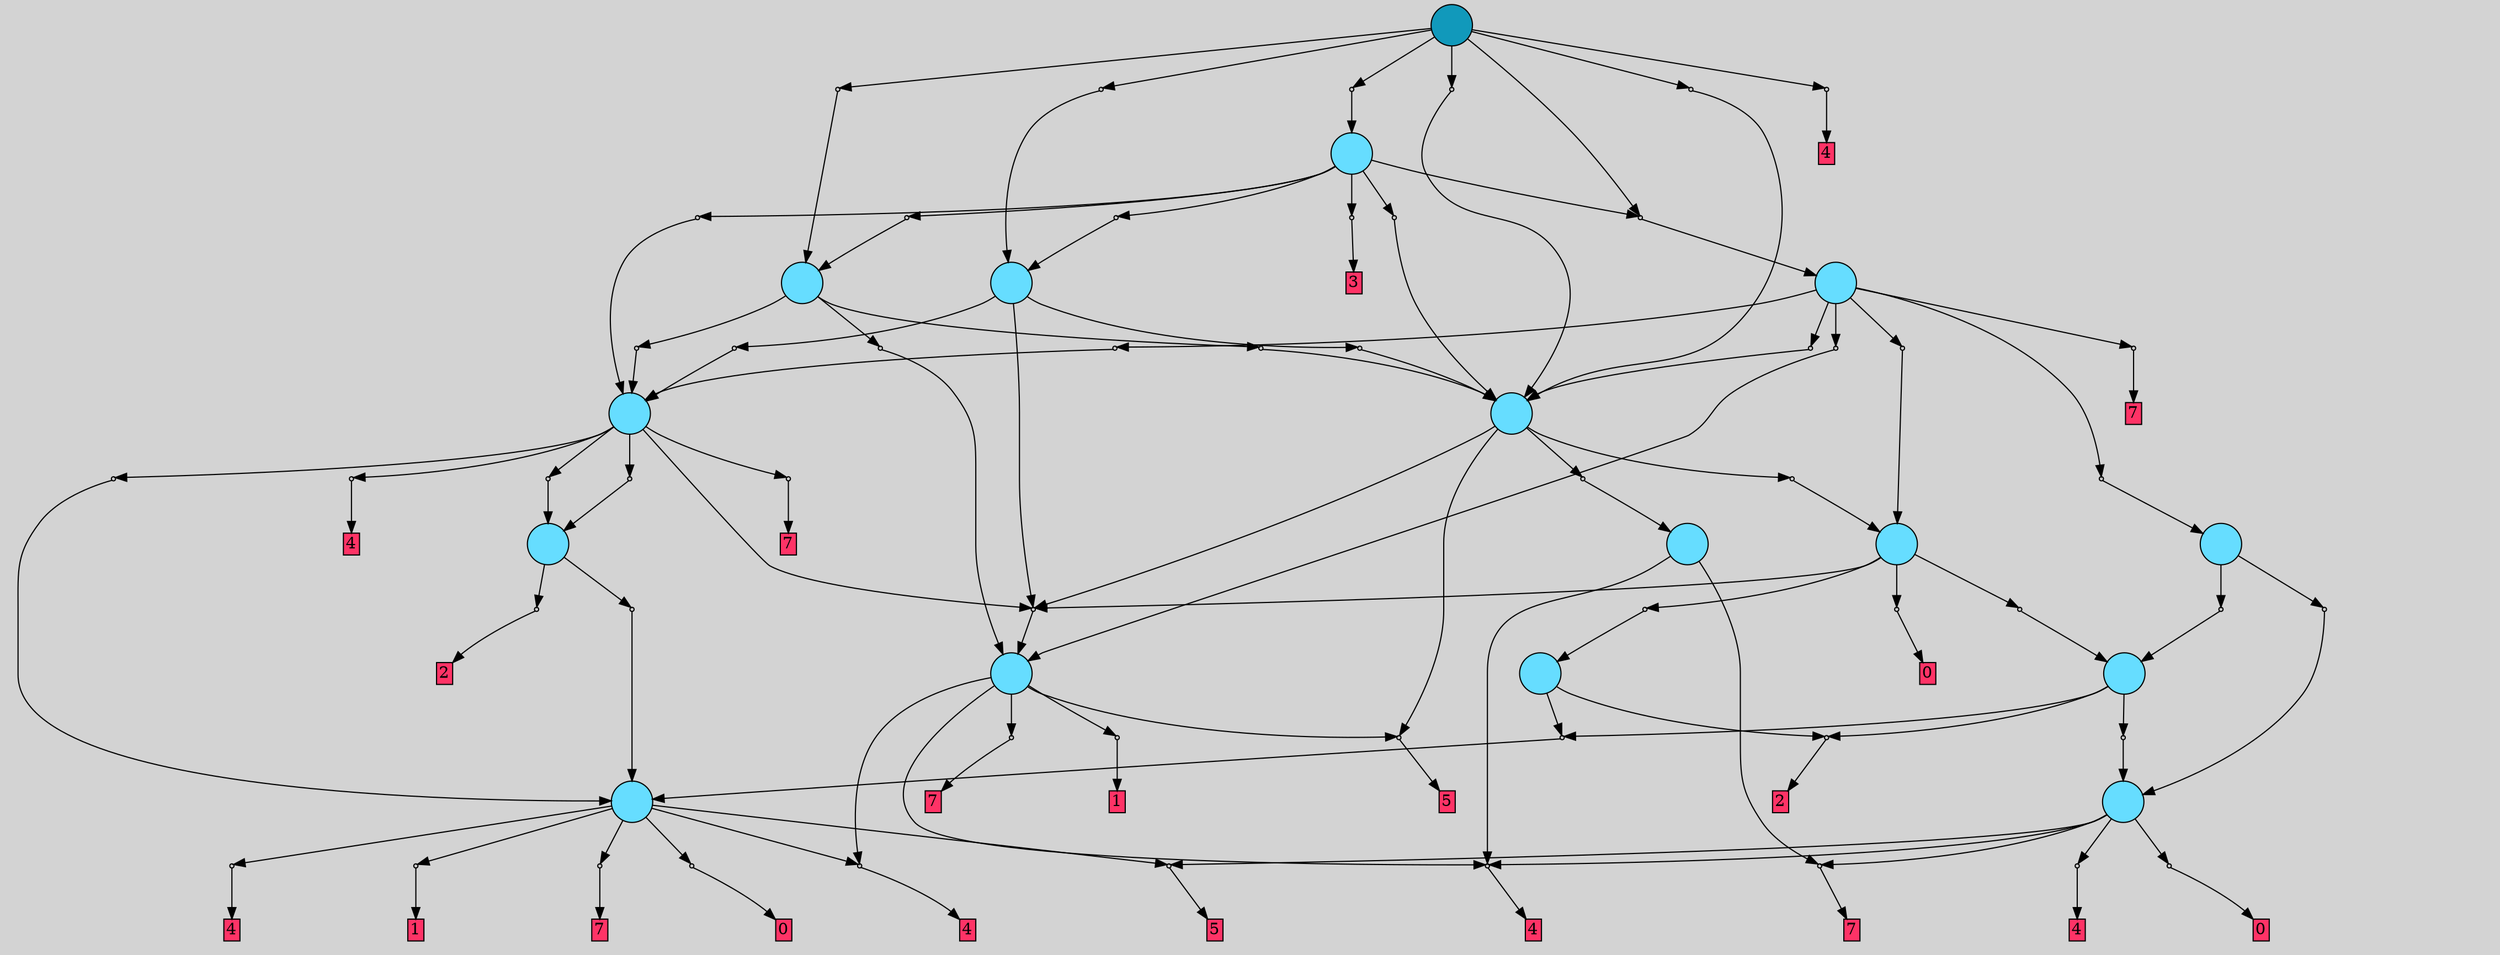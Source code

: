 // File exported with GEGELATI v1.3.1
// On the 2024-04-12 15:59:50
// With the File::TPGGraphDotExporter
digraph{
	graph[pad = "0.212, 0.055" bgcolor = lightgray]
	node[shape=circle style = filled label = ""]
		T0 [fillcolor="#66ddff"]
		T1 [fillcolor="#66ddff"]
		T2 [fillcolor="#66ddff"]
		T3 [fillcolor="#66ddff"]
		T4 [fillcolor="#66ddff"]
		T5 [fillcolor="#66ddff"]
		T6 [fillcolor="#66ddff"]
		T7 [fillcolor="#66ddff"]
		T8 [fillcolor="#66ddff"]
		T9 [fillcolor="#66ddff"]
		T10 [fillcolor="#66ddff"]
		T11 [fillcolor="#66ddff"]
		T12 [fillcolor="#66ddff"]
		T13 [fillcolor="#66ddff"]
		T14 [fillcolor="#66ddff"]
		T15 [fillcolor="#1199bb"]
		P0 [fillcolor="#cccccc" shape=point] //
		I0 [shape=box style=invis label="1|0&1|7#4|3&#92;n"]
		P0 -> I0[style=invis]
		A0 [fillcolor="#ff3366" shape=box margin=0.03 width=0 height=0 label="7"]
		T0 -> P0 -> A0
		P1 [fillcolor="#cccccc" shape=point] //
		I1 [shape=box style=invis label="1|0&4|0#2|6&#92;n"]
		P1 -> I1[style=invis]
		A1 [fillcolor="#ff3366" shape=box margin=0.03 width=0 height=0 label="4"]
		T0 -> P1 -> A1
		P2 [fillcolor="#cccccc" shape=point] //
		I2 [shape=box style=invis label="8|0&3|2#2|7&#92;n"]
		P2 -> I2[style=invis]
		A2 [fillcolor="#ff3366" shape=box margin=0.03 width=0 height=0 label="5"]
		T1 -> P2 -> A2
		P3 [fillcolor="#cccccc" shape=point] //
		I3 [shape=box style=invis label="2|0&3|3#2|7&#92;n"]
		P3 -> I3[style=invis]
		A3 [fillcolor="#ff3366" shape=box margin=0.03 width=0 height=0 label="4"]
		T1 -> P3 -> A3
		P4 [fillcolor="#cccccc" shape=point] //
		I4 [shape=box style=invis label="1|0&1|2#4|3&#92;n"]
		P4 -> I4[style=invis]
		A4 [fillcolor="#ff3366" shape=box margin=0.03 width=0 height=0 label="7"]
		T1 -> P4 -> A4
		T1 -> P1
		P5 [fillcolor="#cccccc" shape=point] //
		I5 [shape=box style=invis label="2|0&1|4#2|5&#92;n"]
		P5 -> I5[style=invis]
		A5 [fillcolor="#ff3366" shape=box margin=0.03 width=0 height=0 label="1"]
		T1 -> P5 -> A5
		T2 -> P1
		P6 [fillcolor="#cccccc" shape=point] //
		I6 [shape=box style=invis label="2|0&3|3#2|7&#92;n"]
		P6 -> I6[style=invis]
		A6 [fillcolor="#ff3366" shape=box margin=0.03 width=0 height=0 label="4"]
		T2 -> P6 -> A6
		T2 -> P0
		P7 [fillcolor="#cccccc" shape=point] //
		I7 [shape=box style=invis label="8|0&3|2#2|7&#92;n"]
		P7 -> I7[style=invis]
		A7 [fillcolor="#ff3366" shape=box margin=0.03 width=0 height=0 label="5"]
		T2 -> P7 -> A7
		P8 [fillcolor="#cccccc" shape=point] //
		I8 [shape=box style=invis label="1|0&1|7#4|6&#92;n"]
		P8 -> I8[style=invis]
		A8 [fillcolor="#ff3366" shape=box margin=0.03 width=0 height=0 label="0"]
		T2 -> P8 -> A8
		P9 [fillcolor="#cccccc" shape=point] //
		I9 [shape=box style=invis label="1|0&1|1#4|3&#92;n"]
		P9 -> I9[style=invis]
		A9 [fillcolor="#ff3366" shape=box margin=0.03 width=0 height=0 label="7"]
		T3 -> P9 -> A9
		P10 [fillcolor="#cccccc" shape=point] //
		I10 [shape=box style=invis label="1|0&1|7#4|6&#92;n"]
		P10 -> I10[style=invis]
		A10 [fillcolor="#ff3366" shape=box margin=0.03 width=0 height=0 label="0"]
		T3 -> P10 -> A10
		P11 [fillcolor="#cccccc" shape=point] //
		I11 [shape=box style=invis label="1|0&4|0#2|6&#92;n"]
		P11 -> I11[style=invis]
		A11 [fillcolor="#ff3366" shape=box margin=0.03 width=0 height=0 label="4"]
		T3 -> P11 -> A11
		T3 -> P3
		T3 -> P7
		P12 [fillcolor="#cccccc" shape=point] //
		I12 [shape=box style=invis label="1|0&3|7#4|6&#92;n"]
		P12 -> I12[style=invis]
		A12 [fillcolor="#ff3366" shape=box margin=0.03 width=0 height=0 label="1"]
		T3 -> P12 -> A12
		P13 [fillcolor="#cccccc" shape=point] //
		I13 [shape=box style=invis label="8|0&1|2#2|7&#92;n"]
		P13 -> I13[style=invis]
		A13 [fillcolor="#ff3366" shape=box margin=0.03 width=0 height=0 label="2"]
		T4 -> P13 -> A13
		P14 [fillcolor="#cccccc" shape=point] //
		I14 [shape=box style=invis label="8|0&2|2#2|5&#92;n"]
		P14 -> I14[style=invis]
		T4 -> P14 -> T3
		P15 [fillcolor="#cccccc" shape=point] //
		I15 [shape=box style=invis label="8|0&2|4#4|0&#92;n"]
		P15 -> I15[style=invis]
		T5 -> P15 -> T2
		P16 [fillcolor="#cccccc" shape=point] //
		I16 [shape=box style=invis label="8|0&2|2#2|5&#92;n"]
		P16 -> I16[style=invis]
		T5 -> P16 -> T3
		P17 [fillcolor="#cccccc" shape=point] //
		I17 [shape=box style=invis label="8|0&1|2#2|7&#92;n"]
		P17 -> I17[style=invis]
		A14 [fillcolor="#ff3366" shape=box margin=0.03 width=0 height=0 label="2"]
		T5 -> P17 -> A14
		T6 -> P16
		T6 -> P17
		P18 [fillcolor="#cccccc" shape=point] //
		I18 [shape=box style=invis label="8|0&1|2#2|6&#92;n"]
		P18 -> I18[style=invis]
		T7 -> P18 -> T5
		P19 [fillcolor="#cccccc" shape=point] //
		I19 [shape=box style=invis label="8|0&2|4#2|5&#92;n"]
		P19 -> I19[style=invis]
		T7 -> P19 -> T2
		P20 [fillcolor="#cccccc" shape=point] //
		I20 [shape=box style=invis label="1|0&4|2#3|0&#92;n"]
		P20 -> I20[style=invis]
		T8 -> P20 -> T4
		P21 [fillcolor="#cccccc" shape=point] //
		I21 [shape=box style=invis label="1|0&1|2#4|3&#92;n"]
		P21 -> I21[style=invis]
		A15 [fillcolor="#ff3366" shape=box margin=0.03 width=0 height=0 label="7"]
		T8 -> P21 -> A15
		P22 [fillcolor="#cccccc" shape=point] //
		I22 [shape=box style=invis label="8|0&3|7#3|7&#92;n"]
		P22 -> I22[style=invis]
		T8 -> P22 -> T1
		P23 [fillcolor="#cccccc" shape=point] //
		I23 [shape=box style=invis label="2|0&3|7#3|3&#92;n"]
		P23 -> I23[style=invis]
		T8 -> P23 -> T3
		P24 [fillcolor="#cccccc" shape=point] //
		I24 [shape=box style=invis label="3|0&3|7#2|3&#92;n"]
		P24 -> I24[style=invis]
		T8 -> P24 -> T4
		P25 [fillcolor="#cccccc" shape=point] //
		I25 [shape=box style=invis label="3|0&2|4#3|6&#92;n"]
		P25 -> I25[style=invis]
		A16 [fillcolor="#ff3366" shape=box margin=0.03 width=0 height=0 label="4"]
		T8 -> P25 -> A16
		P26 [fillcolor="#cccccc" shape=point] //
		I26 [shape=box style=invis label="8|0&1|6#4|6&#92;n"]
		P26 -> I26[style=invis]
		T9 -> P26 -> T5
		P27 [fillcolor="#cccccc" shape=point] //
		I27 [shape=box style=invis label="2|0&1|3#1|0&#92;n"]
		P27 -> I27[style=invis]
		A17 [fillcolor="#ff3366" shape=box margin=0.03 width=0 height=0 label="0"]
		T9 -> P27 -> A17
		P28 [fillcolor="#cccccc" shape=point] //
		I28 [shape=box style=invis label="1|0&4|7#4|3&#92;n"]
		P28 -> I28[style=invis]
		T9 -> P28 -> T6
		T9 -> P22
		P29 [fillcolor="#cccccc" shape=point] //
		I29 [shape=box style=invis label="1|0&2|2#4|1&#92;n"]
		P29 -> I29[style=invis]
		T10 -> P29 -> T9
		T10 -> P22
		T10 -> P2
		P30 [fillcolor="#cccccc" shape=point] //
		I30 [shape=box style=invis label="1|0&0|2#4|3&#92;n"]
		P30 -> I30[style=invis]
		T10 -> P30 -> T0
		P31 [fillcolor="#cccccc" shape=point] //
		I31 [shape=box style=invis label="1|0&4|7#1|2&#92;n"]
		P31 -> I31[style=invis]
		T11 -> P31 -> T10
		P32 [fillcolor="#cccccc" shape=point] //
		I32 [shape=box style=invis label="8|0&1|6#4|6&#92;n"]
		P32 -> I32[style=invis]
		T11 -> P32 -> T8
		T11 -> P22
		P33 [fillcolor="#cccccc" shape=point] //
		I33 [shape=box style=invis label="1|0&2|2#4|1&#92;n"]
		P33 -> I33[style=invis]
		T12 -> P33 -> T10
		P34 [fillcolor="#cccccc" shape=point] //
		I34 [shape=box style=invis label="8|0&3|7#3|7&#92;n"]
		P34 -> I34[style=invis]
		T12 -> P34 -> T1
		P35 [fillcolor="#cccccc" shape=point] //
		I35 [shape=box style=invis label="2|0&4|7#1|6&#92;n"]
		P35 -> I35[style=invis]
		T12 -> P35 -> T8
		P36 [fillcolor="#cccccc" shape=point] //
		I36 [shape=box style=invis label="1|0&2|2#4|1&#92;n"]
		P36 -> I36[style=invis]
		T13 -> P36 -> T9
		P37 [fillcolor="#cccccc" shape=point] //
		I37 [shape=box style=invis label="2|4&3|1#2|7&#92;n1|0&4|5#0|4&#92;n"]
		P37 -> I37[style=invis]
		T13 -> P37 -> T1
		P38 [fillcolor="#cccccc" shape=point] //
		I38 [shape=box style=invis label="1|0&4|7#1|5&#92;n"]
		P38 -> I38[style=invis]
		T13 -> P38 -> T10
		P39 [fillcolor="#cccccc" shape=point] //
		I39 [shape=box style=invis label="2|0&1|0#4|7&#92;n"]
		P39 -> I39[style=invis]
		T13 -> P39 -> T8
		P40 [fillcolor="#cccccc" shape=point] //
		I40 [shape=box style=invis label="6|4&1|0#4|5&#92;n1|0&4|2#0|4&#92;n"]
		P40 -> I40[style=invis]
		T13 -> P40 -> T7
		P41 [fillcolor="#cccccc" shape=point] //
		I41 [shape=box style=invis label="2|0&3|3#4|3&#92;n"]
		P41 -> I41[style=invis]
		A18 [fillcolor="#ff3366" shape=box margin=0.03 width=0 height=0 label="7"]
		T13 -> P41 -> A18
		P42 [fillcolor="#cccccc" shape=point] //
		I42 [shape=box style=invis label="3|6&1|4#4|0&#92;n3|0&2|1#0|6&#92;n"]
		P42 -> I42[style=invis]
		T14 -> P42 -> T13
		P43 [fillcolor="#cccccc" shape=point] //
		I43 [shape=box style=invis label="1|0&4|2#3|5&#92;n"]
		P43 -> I43[style=invis]
		T14 -> P43 -> T12
		P44 [fillcolor="#cccccc" shape=point] //
		I44 [shape=box style=invis label="2|0&1|5#3|7&#92;n"]
		P44 -> I44[style=invis]
		T14 -> P44 -> T8
		P45 [fillcolor="#cccccc" shape=point] //
		I45 [shape=box style=invis label="8|0&3|2#0|2&#92;n"]
		P45 -> I45[style=invis]
		T14 -> P45 -> T11
		P46 [fillcolor="#cccccc" shape=point] //
		I46 [shape=box style=invis label="2|0&3|1#1|4&#92;n"]
		P46 -> I46[style=invis]
		T14 -> P46 -> T10
		P47 [fillcolor="#cccccc" shape=point] //
		I47 [shape=box style=invis label="3|7&4|0#1|1&#92;n0|0&3|4#0|7&#92;n"]
		P47 -> I47[style=invis]
		A19 [fillcolor="#ff3366" shape=box margin=0.03 width=0 height=0 label="3"]
		T14 -> P47 -> A19
		P48 [fillcolor="#cccccc" shape=point] //
		I48 [shape=box style=invis label="4|0&4|1#0|6&#92;n"]
		P48 -> I48[style=invis]
		T15 -> P48 -> T10
		P49 [fillcolor="#cccccc" shape=point] //
		I49 [shape=box style=invis label="1|0&4|2#3|5&#92;n"]
		P49 -> I49[style=invis]
		T15 -> P49 -> T12
		P50 [fillcolor="#cccccc" shape=point] //
		I50 [shape=box style=invis label="4|0&4|6#1|6&#92;n"]
		P50 -> I50[style=invis]
		T15 -> P50 -> T10
		P51 [fillcolor="#cccccc" shape=point] //
		I51 [shape=box style=invis label="8|0&3|2#0|2&#92;n"]
		P51 -> I51[style=invis]
		T15 -> P51 -> T11
		P52 [fillcolor="#cccccc" shape=point] //
		I52 [shape=box style=invis label="3|0&2|1#0|6&#92;n"]
		P52 -> I52[style=invis]
		T15 -> P52 -> T14
		P53 [fillcolor="#cccccc" shape=point] //
		I53 [shape=box style=invis label="2|0&3|3#2|7&#92;n"]
		P53 -> I53[style=invis]
		A20 [fillcolor="#ff3366" shape=box margin=0.03 width=0 height=0 label="4"]
		T15 -> P53 -> A20
		T15 -> P42
		{ rank= same T15 }
}
